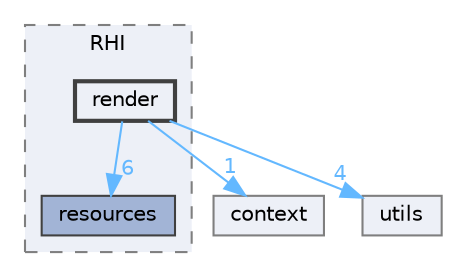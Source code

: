 digraph "source/RHI/render"
{
 // LATEX_PDF_SIZE
  bgcolor="transparent";
  edge [fontname=Helvetica,fontsize=10,labelfontname=Helvetica,labelfontsize=10];
  node [fontname=Helvetica,fontsize=10,shape=box,height=0.2,width=0.4];
  compound=true
  subgraph clusterdir_a05d9c66524fb1d4cadd85d81ed427b1 {
    graph [ bgcolor="#edf0f7", pencolor="grey50", label="RHI", fontname=Helvetica,fontsize=10 style="filled,dashed", URL="dir_a05d9c66524fb1d4cadd85d81ed427b1.html",tooltip=""]
  dir_d0986d26646ef1ea134cf231dc29e9c7 [label="resources", fillcolor="#a2b4d6", color="grey25", style="filled", URL="dir_d0986d26646ef1ea134cf231dc29e9c7.html",tooltip=""];
  dir_a7ea9f081af2e99b2e33cead07b89542 [label="render", fillcolor="#edf0f7", color="grey25", style="filled,bold", URL="dir_a7ea9f081af2e99b2e33cead07b89542.html",tooltip=""];
  }
  dir_67c31cae32e903ea21d9c97109e4e415 [label="context", fillcolor="#edf0f7", color="grey50", style="filled", URL="dir_67c31cae32e903ea21d9c97109e4e415.html",tooltip=""];
  dir_6a63ce49392b0e408893f7b3c5f1cad9 [label="utils", fillcolor="#edf0f7", color="grey50", style="filled", URL="dir_6a63ce49392b0e408893f7b3c5f1cad9.html",tooltip=""];
  dir_a7ea9f081af2e99b2e33cead07b89542->dir_67c31cae32e903ea21d9c97109e4e415 [headlabel="1", labeldistance=1.5 headhref="dir_000004_000000.html" href="dir_000004_000000.html" color="steelblue1" fontcolor="steelblue1"];
  dir_a7ea9f081af2e99b2e33cead07b89542->dir_6a63ce49392b0e408893f7b3c5f1cad9 [headlabel="4", labeldistance=1.5 headhref="dir_000004_000008.html" href="dir_000004_000008.html" color="steelblue1" fontcolor="steelblue1"];
  dir_a7ea9f081af2e99b2e33cead07b89542->dir_d0986d26646ef1ea134cf231dc29e9c7 [headlabel="6", labeldistance=1.5 headhref="dir_000004_000005.html" href="dir_000004_000005.html" color="steelblue1" fontcolor="steelblue1"];
}

